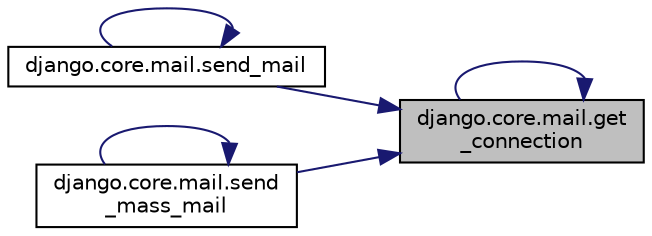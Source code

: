 digraph "django.core.mail.get_connection"
{
 // LATEX_PDF_SIZE
  edge [fontname="Helvetica",fontsize="10",labelfontname="Helvetica",labelfontsize="10"];
  node [fontname="Helvetica",fontsize="10",shape=record];
  rankdir="RL";
  Node1 [label="django.core.mail.get\l_connection",height=0.2,width=0.4,color="black", fillcolor="grey75", style="filled", fontcolor="black",tooltip=" "];
  Node1 -> Node1 [dir="back",color="midnightblue",fontsize="10",style="solid",fontname="Helvetica"];
  Node1 -> Node2 [dir="back",color="midnightblue",fontsize="10",style="solid",fontname="Helvetica"];
  Node2 [label="django.core.mail.send_mail",height=0.2,width=0.4,color="black", fillcolor="white", style="filled",URL="$d1/d6c/namespacedjango_1_1core_1_1mail.html#a20e6d7ec7462e113dc321babcadb6ca6",tooltip=" "];
  Node2 -> Node2 [dir="back",color="midnightblue",fontsize="10",style="solid",fontname="Helvetica"];
  Node1 -> Node3 [dir="back",color="midnightblue",fontsize="10",style="solid",fontname="Helvetica"];
  Node3 [label="django.core.mail.send\l_mass_mail",height=0.2,width=0.4,color="black", fillcolor="white", style="filled",URL="$d1/d6c/namespacedjango_1_1core_1_1mail.html#a20abf9b339fa298edc53bf4c06237543",tooltip=" "];
  Node3 -> Node3 [dir="back",color="midnightblue",fontsize="10",style="solid",fontname="Helvetica"];
}

